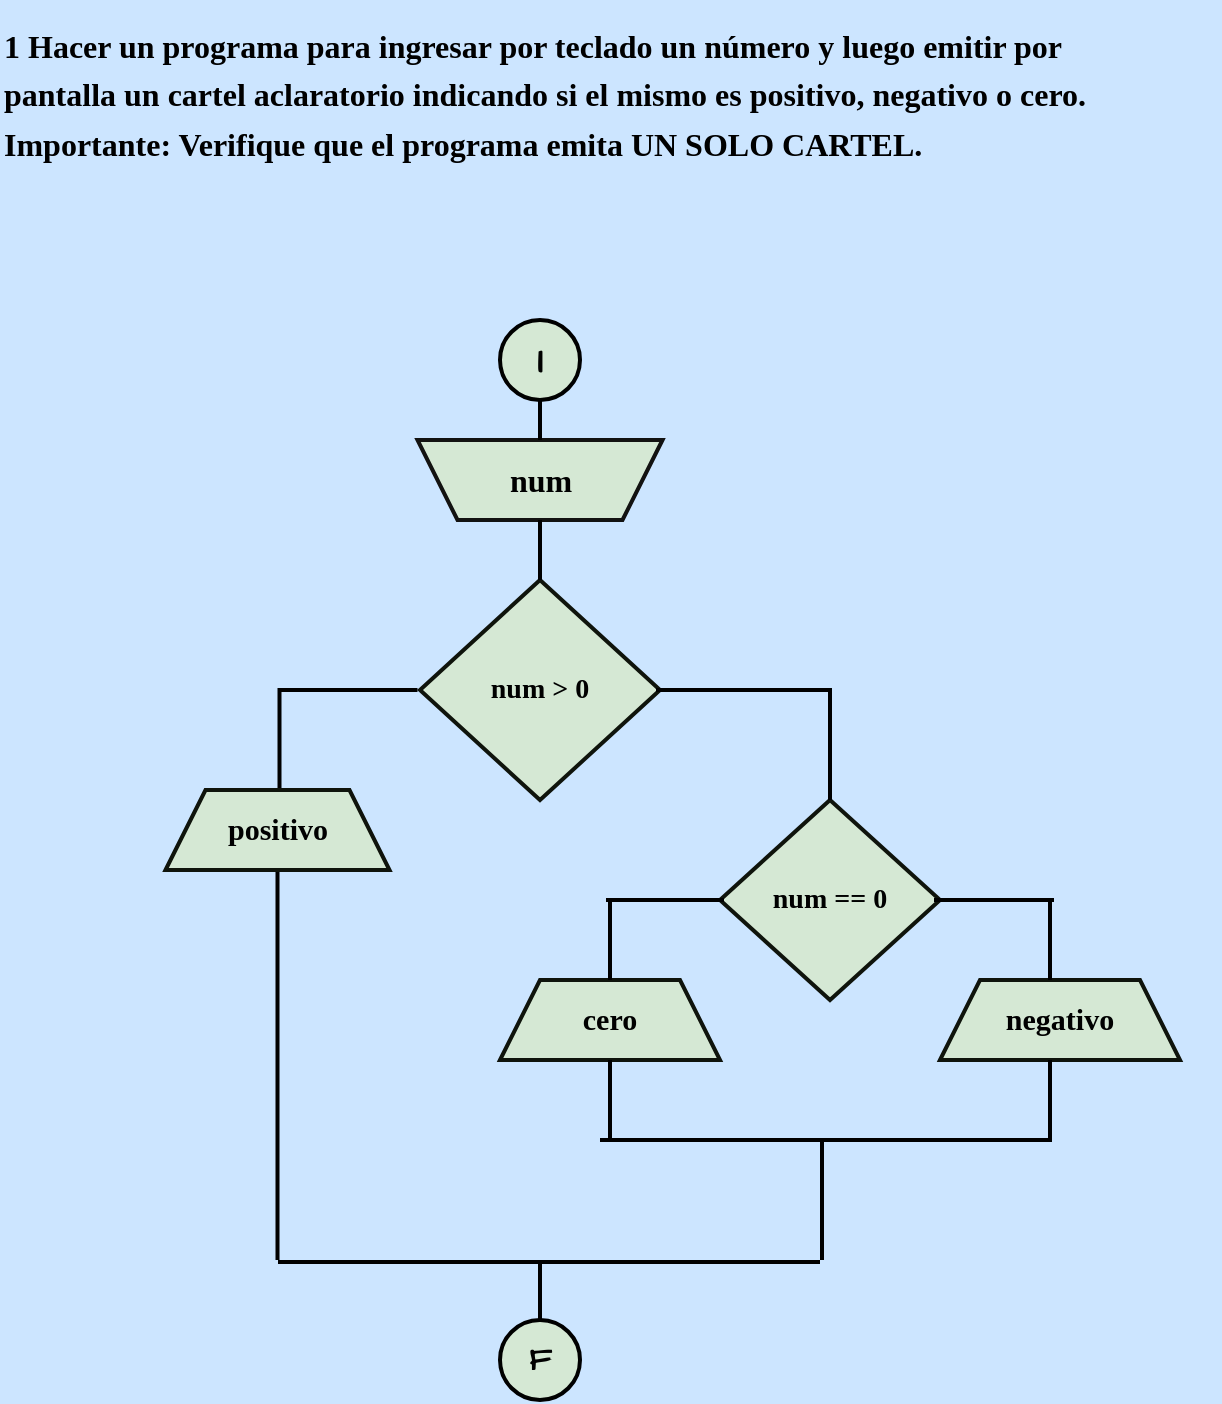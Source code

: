 <mxfile version="24.1.0" type="device">
  <diagram name="Página-1" id="p1j_nVyqz9oo21acSPJA">
    <mxGraphModel dx="1420" dy="830" grid="1" gridSize="10" guides="1" tooltips="1" connect="1" arrows="1" fold="1" page="1" pageScale="1" pageWidth="827" pageHeight="1169" background="#CCE5FF" math="0" shadow="0">
      <root>
        <mxCell id="0" />
        <mxCell id="1" parent="0" />
        <mxCell id="mZdrg3EECxi1FjpRIrMy-1" value="&lt;p style=&quot;line-height: 85%;&quot;&gt;&lt;b style=&quot;font-size: 16px;&quot;&gt;&lt;font color=&quot;#000000&quot; face=&quot;Comic Sans MS&quot;&gt;1 Hacer un programa para ingresar por teclado un número y luego emitir por&lt;br&gt;&lt;br&gt;pantalla un cartel aclaratorio indicando si el mismo es positivo, negativo o cero.&lt;br&gt;&lt;br&gt;Importante: Verifique que el programa emita UN SOLO CARTEL.&lt;/font&gt;&lt;/b&gt;&lt;/p&gt;" style="text;whiteSpace=wrap;html=1;fontFamily=Architects Daughter;fontSource=https%3A%2F%2Ffonts.googleapis.com%2Fcss%3Ffamily%3DArchitects%2BDaughter;" vertex="1" parent="1">
          <mxGeometry x="80" y="10" width="610" height="140" as="geometry" />
        </mxCell>
        <mxCell id="mZdrg3EECxi1FjpRIrMy-54" value="" style="group" vertex="1" connectable="0" parent="1">
          <mxGeometry x="148.75" y="170" width="521.25" height="540" as="geometry" />
        </mxCell>
        <mxCell id="mZdrg3EECxi1FjpRIrMy-2" value="" style="strokeWidth=2;html=1;shape=mxgraph.flowchart.start_2;whiteSpace=wrap;rounded=0;labelBackgroundColor=none;strokeColor=#000000;align=center;verticalAlign=middle;fontFamily=Helvetica;fontSize=12;fontColor=default;fillColor=#d5e8d4;aspect=fixed;" vertex="1" parent="mZdrg3EECxi1FjpRIrMy-54">
          <mxGeometry x="181.25" width="40" height="40" as="geometry" />
        </mxCell>
        <mxCell id="mZdrg3EECxi1FjpRIrMy-4" value="" style="shape=trapezoid;perimeter=trapezoidPerimeter;whiteSpace=wrap;html=1;fixedSize=1;rounded=0;labelBackgroundColor=none;strokeColor=#121211;strokeWidth=2;align=center;verticalAlign=middle;fontFamily=Helvetica;fontSize=12;fontColor=default;fillColor=#d5e8d4;direction=west;container=1;aspect=fixed;" vertex="1" parent="mZdrg3EECxi1FjpRIrMy-54">
          <mxGeometry x="140" y="60" width="122.5" height="40" as="geometry">
            <mxRectangle x="-1020" y="-650" width="50" height="40" as="alternateBounds" />
          </mxGeometry>
        </mxCell>
        <mxCell id="mZdrg3EECxi1FjpRIrMy-9" value="&lt;b&gt;&lt;font face=&quot;Comic Sans MS&quot; color=&quot;#000000&quot; style=&quot;font-size: 16px;&quot;&gt;num&lt;/font&gt;&lt;/b&gt;" style="text;strokeColor=none;align=center;fillColor=none;html=1;verticalAlign=middle;whiteSpace=wrap;rounded=0;fontFamily=Architects Daughter;fontSource=https%3A%2F%2Ffonts.googleapis.com%2Fcss%3Ffamily%3DArchitects%2BDaughter;aspect=fixed;" vertex="1" parent="mZdrg3EECxi1FjpRIrMy-4">
          <mxGeometry x="15.75" width="91" height="40" as="geometry" />
        </mxCell>
        <mxCell id="mZdrg3EECxi1FjpRIrMy-6" value="&lt;b style=&quot;&quot;&gt;&lt;font style=&quot;font-size: 18px;&quot; color=&quot;#000000&quot;&gt;I&lt;/font&gt;&lt;/b&gt;" style="text;strokeColor=none;align=center;fillColor=none;html=1;verticalAlign=middle;whiteSpace=wrap;rounded=0;fontFamily=Architects Daughter;fontSource=https%3A%2F%2Ffonts.googleapis.com%2Fcss%3Ffamily%3DArchitects%2BDaughter;aspect=fixed;" vertex="1" parent="mZdrg3EECxi1FjpRIrMy-54">
          <mxGeometry x="171.25" y="5" width="60" height="30" as="geometry" />
        </mxCell>
        <mxCell id="mZdrg3EECxi1FjpRIrMy-8" value="" style="group;aspect=fixed;" vertex="1" connectable="0" parent="mZdrg3EECxi1FjpRIrMy-54">
          <mxGeometry x="171.25" y="500" width="60" height="40" as="geometry" />
        </mxCell>
        <mxCell id="mZdrg3EECxi1FjpRIrMy-3" value="" style="strokeWidth=2;html=1;shape=mxgraph.flowchart.start_2;whiteSpace=wrap;rounded=0;labelBackgroundColor=none;strokeColor=#000000;align=center;verticalAlign=middle;fontFamily=Helvetica;fontSize=12;fontColor=default;fillColor=#d5e8d4;aspect=fixed;" vertex="1" parent="mZdrg3EECxi1FjpRIrMy-8">
          <mxGeometry x="10" width="40" height="40" as="geometry" />
        </mxCell>
        <mxCell id="mZdrg3EECxi1FjpRIrMy-7" value="&lt;b&gt;&lt;font color=&quot;#000000&quot; style=&quot;font-size: 16px;&quot;&gt;F&lt;/font&gt;&lt;/b&gt;" style="text;strokeColor=none;align=center;fillColor=none;html=1;verticalAlign=middle;whiteSpace=wrap;rounded=0;fontFamily=Architects Daughter;fontSource=https%3A%2F%2Ffonts.googleapis.com%2Fcss%3Ffamily%3DArchitects%2BDaughter;aspect=fixed;" vertex="1" parent="mZdrg3EECxi1FjpRIrMy-8">
          <mxGeometry y="5" width="60" height="30" as="geometry" />
        </mxCell>
        <mxCell id="mZdrg3EECxi1FjpRIrMy-10" value="" style="rhombus;whiteSpace=wrap;html=1;rounded=0;labelBackgroundColor=none;strokeColor=#0F140C;strokeWidth=2;align=center;verticalAlign=middle;fontFamily=Helvetica;fontSize=12;fontColor=default;fillColor=#d5e8d4;aspect=fixed;" vertex="1" parent="mZdrg3EECxi1FjpRIrMy-54">
          <mxGeometry x="141.25" y="130" width="120" height="110" as="geometry" />
        </mxCell>
        <mxCell id="mZdrg3EECxi1FjpRIrMy-11" value="&lt;b&gt;&lt;font face=&quot;Comic Sans MS&quot; color=&quot;#000000&quot; style=&quot;font-size: 14px;&quot;&gt;num &amp;gt; 0&lt;/font&gt;&lt;/b&gt;" style="text;strokeColor=none;align=center;fillColor=none;html=1;verticalAlign=middle;whiteSpace=wrap;rounded=0;fontFamily=Architects Daughter;fontSource=https%3A%2F%2Ffonts.googleapis.com%2Fcss%3Ffamily%3DArchitects%2BDaughter;aspect=fixed;" vertex="1" parent="mZdrg3EECxi1FjpRIrMy-54">
          <mxGeometry x="161.25" y="155" width="80" height="60" as="geometry" />
        </mxCell>
        <mxCell id="mZdrg3EECxi1FjpRIrMy-15" value="" style="group;aspect=fixed;" vertex="1" connectable="0" parent="mZdrg3EECxi1FjpRIrMy-54">
          <mxGeometry x="291.25" y="240" width="110" height="100" as="geometry" />
        </mxCell>
        <mxCell id="mZdrg3EECxi1FjpRIrMy-13" value="" style="rhombus;whiteSpace=wrap;html=1;rounded=0;labelBackgroundColor=none;strokeColor=#0F140C;strokeWidth=2;align=center;verticalAlign=middle;fontFamily=Helvetica;fontSize=12;fontColor=default;fillColor=#d5e8d4;aspect=fixed;" vertex="1" parent="mZdrg3EECxi1FjpRIrMy-15">
          <mxGeometry width="110" height="100" as="geometry" />
        </mxCell>
        <mxCell id="mZdrg3EECxi1FjpRIrMy-14" value="&lt;b&gt;&lt;font face=&quot;Comic Sans MS&quot; color=&quot;#000000&quot; style=&quot;font-size: 14px;&quot;&gt;num == 0&lt;/font&gt;&lt;/b&gt;" style="text;strokeColor=none;align=center;fillColor=none;html=1;verticalAlign=middle;whiteSpace=wrap;rounded=0;fontFamily=Architects Daughter;fontSource=https%3A%2F%2Ffonts.googleapis.com%2Fcss%3Ffamily%3DArchitects%2BDaughter;aspect=fixed;" vertex="1" parent="mZdrg3EECxi1FjpRIrMy-15">
          <mxGeometry x="20" y="15" width="70" height="70" as="geometry" />
        </mxCell>
        <mxCell id="mZdrg3EECxi1FjpRIrMy-19" value="" style="group;aspect=fixed;" vertex="1" connectable="0" parent="mZdrg3EECxi1FjpRIrMy-54">
          <mxGeometry y="230" width="140" height="50" as="geometry" />
        </mxCell>
        <mxCell id="mZdrg3EECxi1FjpRIrMy-5" value="" style="shape=trapezoid;perimeter=trapezoidPerimeter;whiteSpace=wrap;html=1;fixedSize=1;rounded=0;labelBackgroundColor=none;strokeColor=#0F140C;strokeWidth=2;align=center;verticalAlign=middle;fontFamily=Helvetica;fontSize=12;fontColor=default;fillColor=#d5e8d4;aspect=fixed;" vertex="1" parent="mZdrg3EECxi1FjpRIrMy-19">
          <mxGeometry x="14" y="5" width="112" height="40" as="geometry" />
        </mxCell>
        <mxCell id="mZdrg3EECxi1FjpRIrMy-17" value="&lt;font size=&quot;1&quot; face=&quot;Comic Sans MS&quot; color=&quot;#000000&quot;&gt;&lt;b style=&quot;font-size: 15px;&quot;&gt;positivo&lt;/b&gt;&lt;/font&gt;" style="text;strokeColor=none;align=center;fillColor=none;html=1;verticalAlign=middle;whiteSpace=wrap;rounded=0;fontFamily=Architects Daughter;fontSource=https%3A%2F%2Ffonts.googleapis.com%2Fcss%3Ffamily%3DArchitects%2BDaughter;aspect=fixed;" vertex="1" parent="mZdrg3EECxi1FjpRIrMy-19">
          <mxGeometry width="140" height="50" as="geometry" />
        </mxCell>
        <mxCell id="mZdrg3EECxi1FjpRIrMy-27" value="" style="group;aspect=fixed;" vertex="1" connectable="0" parent="mZdrg3EECxi1FjpRIrMy-54">
          <mxGeometry x="181.25" y="330" width="110" height="40" as="geometry" />
        </mxCell>
        <mxCell id="mZdrg3EECxi1FjpRIrMy-25" value="" style="shape=trapezoid;perimeter=trapezoidPerimeter;whiteSpace=wrap;html=1;fixedSize=1;rounded=0;labelBackgroundColor=none;strokeColor=#0F140C;strokeWidth=2;align=center;verticalAlign=middle;fontFamily=Helvetica;fontSize=12;fontColor=default;fillColor=#d5e8d4;aspect=fixed;" vertex="1" parent="mZdrg3EECxi1FjpRIrMy-27">
          <mxGeometry width="110" height="40" as="geometry" />
        </mxCell>
        <mxCell id="mZdrg3EECxi1FjpRIrMy-26" value="&lt;b&gt;&lt;font face=&quot;Comic Sans MS&quot; style=&quot;font-size: 15px;&quot; color=&quot;#000000&quot;&gt;cero&lt;/font&gt;&lt;/b&gt;" style="text;strokeColor=none;align=center;fillColor=none;html=1;verticalAlign=middle;whiteSpace=wrap;rounded=0;fontFamily=Architects Daughter;fontSource=https%3A%2F%2Ffonts.googleapis.com%2Fcss%3Ffamily%3DArchitects%2BDaughter;aspect=fixed;" vertex="1" parent="mZdrg3EECxi1FjpRIrMy-27">
          <mxGeometry x="25" y="5" width="60" height="30" as="geometry" />
        </mxCell>
        <mxCell id="mZdrg3EECxi1FjpRIrMy-31" value="" style="group;aspect=fixed;" vertex="1" connectable="0" parent="mZdrg3EECxi1FjpRIrMy-54">
          <mxGeometry x="401.25" y="330" width="120" height="40" as="geometry" />
        </mxCell>
        <mxCell id="mZdrg3EECxi1FjpRIrMy-29" value="" style="shape=trapezoid;perimeter=trapezoidPerimeter;whiteSpace=wrap;html=1;fixedSize=1;rounded=0;labelBackgroundColor=none;strokeColor=#0F140C;strokeWidth=2;align=center;verticalAlign=middle;fontFamily=Helvetica;fontSize=12;fontColor=default;fillColor=#d5e8d4;aspect=fixed;" vertex="1" parent="mZdrg3EECxi1FjpRIrMy-31">
          <mxGeometry width="120" height="40" as="geometry" />
        </mxCell>
        <mxCell id="mZdrg3EECxi1FjpRIrMy-30" value="&lt;b&gt;&lt;font face=&quot;Comic Sans MS&quot; color=&quot;#000000&quot; style=&quot;font-size: 15px;&quot;&gt;negativo&lt;/font&gt;&lt;/b&gt;" style="text;strokeColor=none;align=center;fillColor=none;html=1;verticalAlign=middle;whiteSpace=wrap;rounded=0;fontFamily=Architects Daughter;fontSource=https%3A%2F%2Ffonts.googleapis.com%2Fcss%3Ffamily%3DArchitects%2BDaughter;aspect=fixed;" vertex="1" parent="mZdrg3EECxi1FjpRIrMy-31">
          <mxGeometry x="30" y="5" width="60" height="30" as="geometry" />
        </mxCell>
        <mxCell id="mZdrg3EECxi1FjpRIrMy-33" value="" style="line;strokeWidth=2;direction=south;html=1;hachureGap=4;fontFamily=Architects Daughter;fontSource=https%3A%2F%2Ffonts.googleapis.com%2Fcss%3Ffamily%3DArchitects%2BDaughter;strokeColor=#000000;aspect=fixed;" vertex="1" parent="mZdrg3EECxi1FjpRIrMy-54">
          <mxGeometry x="196.25" y="100" width="10" height="30" as="geometry" />
        </mxCell>
        <mxCell id="mZdrg3EECxi1FjpRIrMy-34" value="" style="line;strokeWidth=2;html=1;perimeter=backbonePerimeter;points=[];outlineConnect=0;hachureGap=4;fontFamily=Architects Daughter;fontSource=https%3A%2F%2Ffonts.googleapis.com%2Fcss%3Ffamily%3DArchitects%2BDaughter;strokeColor=#000000;aspect=fixed;" vertex="1" parent="mZdrg3EECxi1FjpRIrMy-54">
          <mxGeometry x="234.25" y="285" width="59" height="10" as="geometry" />
        </mxCell>
        <mxCell id="mZdrg3EECxi1FjpRIrMy-35" value="" style="line;strokeWidth=2;direction=south;html=1;hachureGap=4;fontFamily=Architects Daughter;fontSource=https://fonts.googleapis.com/css?family=Architects+Daughter;strokeColor=#000000;aspect=fixed;" vertex="1" parent="mZdrg3EECxi1FjpRIrMy-54">
          <mxGeometry x="196.25" y="40" width="10" height="20" as="geometry" />
        </mxCell>
        <mxCell id="mZdrg3EECxi1FjpRIrMy-36" value="" style="line;strokeWidth=2;direction=south;html=1;hachureGap=4;fontFamily=Architects Daughter;fontSource=https://fonts.googleapis.com/css?family=Architects+Daughter;strokeColor=#000000;aspect=fixed;" vertex="1" parent="mZdrg3EECxi1FjpRIrMy-54">
          <mxGeometry x="66" y="184" width="10" height="50" as="geometry" />
        </mxCell>
        <mxCell id="mZdrg3EECxi1FjpRIrMy-37" value="" style="line;strokeWidth=2;direction=south;html=1;hachureGap=4;fontFamily=Architects Daughter;fontSource=https://fonts.googleapis.com/css?family=Architects+Daughter;strokeColor=#000000;aspect=fixed;" vertex="1" parent="mZdrg3EECxi1FjpRIrMy-54">
          <mxGeometry x="231.25" y="370" width="10" height="40" as="geometry" />
        </mxCell>
        <mxCell id="mZdrg3EECxi1FjpRIrMy-38" value="" style="line;strokeWidth=2;direction=south;html=1;hachureGap=4;fontFamily=Architects Daughter;fontSource=https://fonts.googleapis.com/css?family=Architects+Daughter;strokeColor=#000000;aspect=fixed;" vertex="1" parent="mZdrg3EECxi1FjpRIrMy-54">
          <mxGeometry x="341.25" y="185" width="10" height="55" as="geometry" />
        </mxCell>
        <mxCell id="mZdrg3EECxi1FjpRIrMy-39" value="" style="line;strokeWidth=2;direction=south;html=1;hachureGap=4;fontFamily=Architects Daughter;fontSource=https://fonts.googleapis.com/css?family=Architects+Daughter;strokeColor=#000000;aspect=fixed;" vertex="1" parent="mZdrg3EECxi1FjpRIrMy-54">
          <mxGeometry x="451.25" y="370" width="10" height="40" as="geometry" />
        </mxCell>
        <mxCell id="mZdrg3EECxi1FjpRIrMy-40" value="" style="line;strokeWidth=2;html=1;perimeter=backbonePerimeter;points=[];outlineConnect=0;hachureGap=4;fontFamily=Architects Daughter;fontSource=https://fonts.googleapis.com/css?family=Architects+Daughter;strokeColor=#000000;aspect=fixed;" vertex="1" parent="mZdrg3EECxi1FjpRIrMy-54">
          <mxGeometry x="398.25" y="285" width="60" height="10" as="geometry" />
        </mxCell>
        <mxCell id="mZdrg3EECxi1FjpRIrMy-43" value="" style="line;strokeWidth=2;html=1;perimeter=backbonePerimeter;points=[];outlineConnect=0;hachureGap=4;fontFamily=Architects Daughter;fontSource=https://fonts.googleapis.com/css?family=Architects+Daughter;strokeColor=#000000;aspect=fixed;" vertex="1" parent="mZdrg3EECxi1FjpRIrMy-54">
          <mxGeometry x="71.25" y="180" width="68.75" height="10" as="geometry" />
        </mxCell>
        <mxCell id="mZdrg3EECxi1FjpRIrMy-44" value="" style="line;strokeWidth=2;html=1;perimeter=backbonePerimeter;points=[];outlineConnect=0;hachureGap=4;fontFamily=Architects Daughter;fontSource=https://fonts.googleapis.com/css?family=Architects+Daughter;strokeColor=#000000;aspect=fixed;" vertex="1" parent="mZdrg3EECxi1FjpRIrMy-54">
          <mxGeometry x="259.25" y="180" width="88" height="10" as="geometry" />
        </mxCell>
        <mxCell id="mZdrg3EECxi1FjpRIrMy-46" value="" style="line;strokeWidth=2;html=1;perimeter=backbonePerimeter;points=[];outlineConnect=0;hachureGap=4;fontFamily=Architects Daughter;fontSource=https://fonts.googleapis.com/css?family=Architects+Daughter;strokeColor=#000000;aspect=fixed;" vertex="1" parent="mZdrg3EECxi1FjpRIrMy-54">
          <mxGeometry x="70.25" y="466" width="271" height="10" as="geometry" />
        </mxCell>
        <mxCell id="mZdrg3EECxi1FjpRIrMy-47" value="" style="line;strokeWidth=2;html=1;perimeter=backbonePerimeter;points=[];outlineConnect=0;hachureGap=4;fontFamily=Architects Daughter;fontSource=https://fonts.googleapis.com/css?family=Architects+Daughter;strokeColor=#000000;aspect=fixed;" vertex="1" parent="mZdrg3EECxi1FjpRIrMy-54">
          <mxGeometry x="231.25" y="405" width="226" height="10" as="geometry" />
        </mxCell>
        <mxCell id="mZdrg3EECxi1FjpRIrMy-48" value="" style="line;strokeWidth=2;direction=south;html=1;hachureGap=4;fontFamily=Architects Daughter;fontSource=https://fonts.googleapis.com/css?family=Architects+Daughter;strokeColor=#000000;aspect=fixed;" vertex="1" parent="mZdrg3EECxi1FjpRIrMy-54">
          <mxGeometry x="451.25" y="290" width="10" height="40" as="geometry" />
        </mxCell>
        <mxCell id="mZdrg3EECxi1FjpRIrMy-49" value="" style="line;strokeWidth=2;direction=south;html=1;hachureGap=4;fontFamily=Architects Daughter;fontSource=https://fonts.googleapis.com/css?family=Architects+Daughter;strokeColor=#000000;aspect=fixed;" vertex="1" parent="mZdrg3EECxi1FjpRIrMy-54">
          <mxGeometry x="337.25" y="410" width="10" height="60" as="geometry" />
        </mxCell>
        <mxCell id="mZdrg3EECxi1FjpRIrMy-50" value="" style="line;strokeWidth=2;direction=south;html=1;hachureGap=4;fontFamily=Architects Daughter;fontSource=https://fonts.googleapis.com/css?family=Architects+Daughter;strokeColor=#000000;aspect=fixed;" vertex="1" parent="mZdrg3EECxi1FjpRIrMy-54">
          <mxGeometry x="231.25" y="290" width="10" height="40" as="geometry" />
        </mxCell>
        <mxCell id="mZdrg3EECxi1FjpRIrMy-51" value="" style="line;strokeWidth=2;direction=south;html=1;hachureGap=4;fontFamily=Architects Daughter;fontSource=https://fonts.googleapis.com/css?family=Architects+Daughter;strokeColor=#000000;aspect=fixed;" vertex="1" parent="mZdrg3EECxi1FjpRIrMy-54">
          <mxGeometry x="65" y="276" width="10" height="194" as="geometry" />
        </mxCell>
        <mxCell id="mZdrg3EECxi1FjpRIrMy-52" value="" style="line;strokeWidth=2;direction=south;html=1;hachureGap=4;fontFamily=Architects Daughter;fontSource=https://fonts.googleapis.com/css?family=Architects+Daughter;strokeColor=#000000;aspect=fixed;" vertex="1" parent="mZdrg3EECxi1FjpRIrMy-54">
          <mxGeometry x="196.25" y="470" width="10" height="30" as="geometry" />
        </mxCell>
      </root>
    </mxGraphModel>
  </diagram>
</mxfile>
